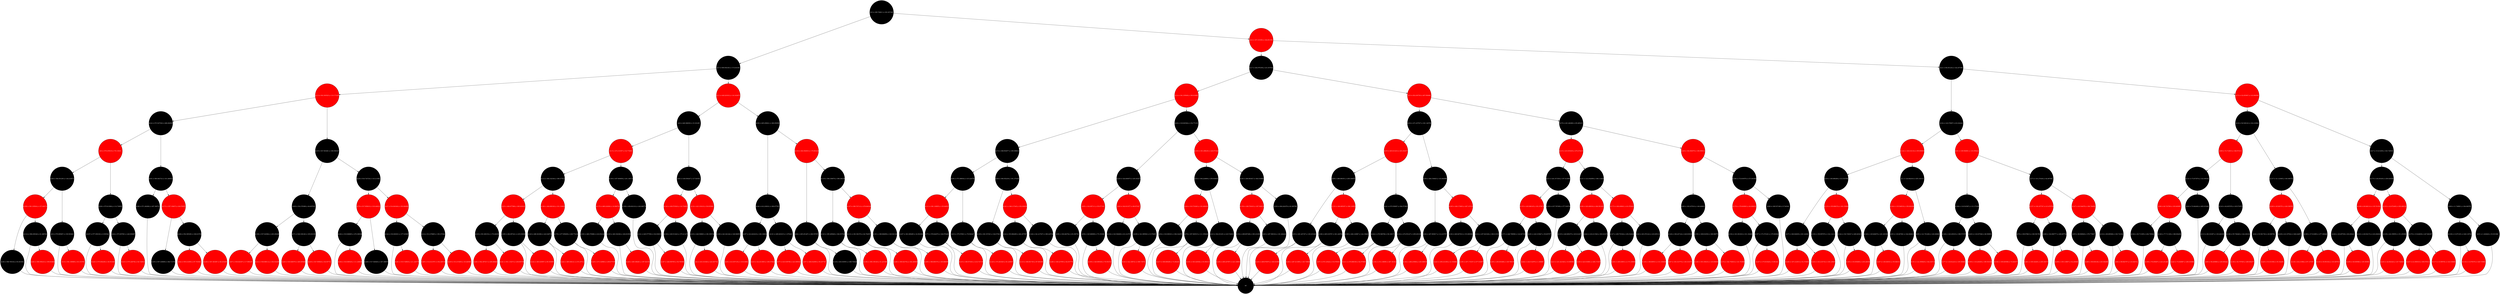 digraph G{
	node [margin=0 fontcolor=white fontsize=12 width=0.5 shape=circle style=filled]
	edge [fontcolor=grey fontsize=10]
	nil [fillcolor=black fixedsize=shape label="nil" width=2]
	38 [fillcolor=black fixedsize=shape label="id:38 x=598.765334 y=93.451933" width=3]
	258 -> 38
	38 -> nil
	263 [fillcolor=red fixedsize=shape label="id:263 x=590.590233 y=359.604892" width=3]
	114 -> 263
	263 -> nil
	114 [fillcolor=black fixedsize=shape label="id:114 x=588.259328 y=61.488743" width=3]
	258 -> 114
	114 -> nil
	258 [fillcolor=red fixedsize=shape label="id:258 x=591.335924 y=157.404712" width=3]
	66 -> 258
	10 [fillcolor=red fixedsize=shape label="id:10 x=581.369889 y=63.153795" width=3]
	9 -> 10
	10 -> nil
	9 [fillcolor=black fixedsize=shape label="id:9 x=579.995697 y=159.593845" width=3]
	66 -> 9
	9 -> nil
	66 [fillcolor=black fixedsize=shape label="id:66 x=584.501293 y=144.216573" width=3]
	6 -> 66
	220 [fillcolor=red fixedsize=shape label="id:220 x=575.804258 y=36.553368" width=3]
	167 -> 220
	220 -> nil
	167 [fillcolor=black fixedsize=shape label="id:167 x=577.050330 y=0.505542" width=3]
	48 -> 167
	167 -> nil
	233 [fillcolor=red fixedsize=shape label="id:233 x=575.246794 y=92.728916" width=3]
	44 -> 233
	233 -> nil
	44 [fillcolor=black fixedsize=shape label="id:44 x=573.907901 y=240.856997" width=3]
	48 -> 44
	44 -> nil
	48 [fillcolor=black fixedsize=shape label="id:48 x=575.613964 y=112.728052" width=3]
	6 -> 48
	6 [fillcolor=red fixedsize=shape label="id:6 x=579.255019 y=79.118431" width=3]
	22 -> 6
	86 [fillcolor=black fixedsize=shape label="id:86 x=571.282982 y=287.399721" width=3]
	91 -> 86
	86 -> nil
	105 [fillcolor=black fixedsize=shape label="id:105 x=557.436809 y=364.713751" width=3]
	172 -> 105
	105 -> nil
	42 [fillcolor=red fixedsize=shape label="id:42 x=555.414950 y=97.703936" width=3]
	206 -> 42
	42 -> nil
	238 [fillcolor=red fixedsize=shape label="id:238 x=547.381687 y=66.253459" width=3]
	206 -> 238
	238 -> nil
	206 [fillcolor=black fixedsize=shape label="id:206 x=552.585385 y=196.615783" width=3]
	172 -> 206
	172 [fillcolor=red fixedsize=shape label="id:172 x=557.338473 y=96.978055" width=3]
	91 -> 172
	91 [fillcolor=black fixedsize=shape label="id:91 x=560.462723 y=101.266553" width=3]
	22 -> 91
	22 [fillcolor=black fixedsize=shape label="id:22 x=573.527529 y=288.294504" width=3]
	13 -> 22
	87 [fillcolor=red fixedsize=shape label="id:87 x=538.644307 y=17.985239" width=3]
	196 -> 87
	87 -> nil
	212 [fillcolor=red fixedsize=shape label="id:212 x=536.968112 y=304.932465" width=3]
	196 -> 212
	212 -> nil
	196 [fillcolor=black fixedsize=shape label="id:196 x=537.043962 y=200.290288" width=3]
	89 -> 196
	228 [fillcolor=red fixedsize=shape label="id:228 x=530.646079 y=260.695688" width=3]
	71 -> 228
	228 -> nil
	230 [fillcolor=red fixedsize=shape label="id:230 x=527.958920 y=64.507721" width=3]
	71 -> 230
	230 -> nil
	71 [fillcolor=black fixedsize=shape label="id:71 x=528.338149 y=195.833158" width=3]
	89 -> 71
	89 [fillcolor=black fixedsize=shape label="id:89 x=532.376388 y=64.807918" width=3]
	39 -> 89
	254 [fillcolor=red fixedsize=shape label="id:254 x=518.086529 y=111.246946" width=3]
	202 -> 254
	254 -> nil
	202 [fillcolor=black fixedsize=shape label="id:202 x=519.068885 y=276.389386" width=3]
	79 -> 202
	202 -> nil
	249 [fillcolor=black fixedsize=shape label="id:249 x=517.929263 y=347.389073" width=3]
	79 -> 249
	249 -> nil
	79 [fillcolor=red fixedsize=shape label="id:79 x=517.959010 y=318.449214" width=3]
	29 -> 79
	201 [fillcolor=red fixedsize=shape label="id:201 x=515.729830 y=211.263779" width=3]
	122 -> 201
	201 -> nil
	122 [fillcolor=black fixedsize=shape label="id:122 x=516.063031 y=377.635067" width=3]
	47 -> 122
	122 -> nil
	265 [fillcolor=red fixedsize=shape label="id:265 x=514.612767 y=352.498729" width=3]
	14 -> 265
	265 -> nil
	235 [fillcolor=red fixedsize=shape label="id:235 x=513.272650 y=30.446580" width=3]
	14 -> 235
	235 -> nil
	14 [fillcolor=black fixedsize=shape label="id:14 x=513.279685 y=158.107462" width=3]
	47 -> 14
	47 [fillcolor=red fixedsize=shape label="id:47 x=514.843404 y=350.984988" width=3]
	29 -> 47
	29 [fillcolor=black fixedsize=shape label="id:29 x=516.743720 y=143.213661" width=3]
	39 -> 29
	39 [fillcolor=black fixedsize=shape label="id:39 x=527.063481 y=306.560327" width=3]
	13 -> 39
	13 [fillcolor=red fixedsize=shape label="id:13 x=543.383525 y=110.171229" width=3]
	7 -> 13
	246 [fillcolor=red fixedsize=shape label="id:246 x=502.397417 y=296.688483" width=3]
	219 -> 246
	246 -> nil
	241 [fillcolor=red fixedsize=shape label="id:241 x=501.116273 y=238.655798" width=3]
	219 -> 241
	241 -> nil
	219 [fillcolor=black fixedsize=shape label="id:219 x=501.683152 y=179.282500" width=3]
	25 -> 219
	232 [fillcolor=red fixedsize=shape label="id:232 x=493.025957 y=65.353905" width=3]
	185 -> 232
	232 -> nil
	185 [fillcolor=black fixedsize=shape label="id:185 x=492.857221 y=235.038308" width=3]
	25 -> 185
	185 -> nil
	25 [fillcolor=red fixedsize=shape label="id:25 x=496.677588 y=365.625418" width=3]
	112 -> 25
	224 [fillcolor=red fixedsize=shape label="id:224 x=485.046121 y=274.197111" width=3]
	120 -> 224
	224 -> nil
	120 [fillcolor=black fixedsize=shape label="id:120 x=488.361892 y=243.028730" width=3]
	184 -> 120
	120 -> nil
	229 [fillcolor=red fixedsize=shape label="id:229 x=473.329963 y=259.877878" width=3]
	178 -> 229
	229 -> nil
	178 [fillcolor=black fixedsize=shape label="id:178 x=477.859458 y=208.772104" width=3]
	184 -> 178
	178 -> nil
	184 [fillcolor=red fixedsize=shape label="id:184 x=484.800162 y=331.334941" width=3]
	112 -> 184
	112 [fillcolor=black fixedsize=shape label="id:112 x=492.322344 y=380.377811" width=3]
	15 -> 112
	183 [fillcolor=black fixedsize=shape label="id:183 x=469.370686 y=216.052146" width=3]
	175 -> 183
	183 -> nil
	226 [fillcolor=red fixedsize=shape label="id:226 x=465.366281 y=397.641551" width=3]
	193 -> 226
	226 -> nil
	193 [fillcolor=black fixedsize=shape label="id:193 x=463.302364 y=204.833596" width=3]
	175 -> 193
	193 -> nil
	175 [fillcolor=red fixedsize=shape label="id:175 x=469.222826 y=16.996704" width=3]
	100 -> 175
	106 [fillcolor=black fixedsize=shape label="id:106 x=454.821212 y=220.690774" width=3]
	100 -> 106
	106 -> nil
	100 [fillcolor=black fixedsize=shape label="id:100 x=457.800658 y=201.160710" width=3]
	15 -> 100
	15 [fillcolor=red fixedsize=shape label="id:15 x=472.310357 y=32.774660" width=3]
	8 -> 15
	187 [fillcolor=red fixedsize=shape label="id:187 x=448.959785 y=54.785098" width=3]
	141 -> 187
	187 -> nil
	141 [fillcolor=black fixedsize=shape label="id:141 x=445.577558 y=332.938319" width=3]
	142 -> 141
	141 -> nil
	136 [fillcolor=black fixedsize=shape label="id:136 x=436.513243 y=375.411275" width=3]
	142 -> 136
	136 -> nil
	142 [fillcolor=red fixedsize=shape label="id:142 x=438.574520 y=143.764081" width=3]
	61 -> 142
	2 [fillcolor=red fixedsize=shape label="id:2 x=433.331640 y=243.947716" width=3]
	218 -> 2
	2 -> nil
	218 [fillcolor=black fixedsize=shape label="id:218 x=426.569601 y=381.956748" width=3]
	16 -> 218
	218 -> nil
	169 [fillcolor=black fixedsize=shape label="id:169 x=421.621242 y=328.968553" width=3]
	16 -> 169
	169 -> nil
	16 [fillcolor=red fixedsize=shape label="id:16 x=423.103210 y=56.835980" width=3]
	61 -> 16
	61 [fillcolor=black fixedsize=shape label="id:61 x=436.500247 y=27.520391" width=3]
	8 -> 61
	8 [fillcolor=black fixedsize=shape label="id:8 x=449.366939 y=15.191295" width=3]
	11 -> 8
	45 [fillcolor=red fixedsize=shape label="id:45 x=413.937135 y=130.818652" width=3]
	257 -> 45
	45 -> nil
	210 [fillcolor=red fixedsize=shape label="id:210 x=412.613005 y=169.478044" width=3]
	257 -> 210
	210 -> nil
	257 [fillcolor=black fixedsize=shape label="id:257 x=412.623218 y=186.166832" width=3]
	46 -> 257
	77 [fillcolor=red fixedsize=shape label="id:77 x=410.539789 y=223.089548" width=3]
	101 -> 77
	77 -> nil
	57 [fillcolor=red fixedsize=shape label="id:57 x=408.032959 y=55.457747" width=3]
	101 -> 57
	57 -> nil
	101 [fillcolor=black fixedsize=shape label="id:101 x=409.281615 y=1.970223" width=3]
	46 -> 101
	46 [fillcolor=black fixedsize=shape label="id:46 x=412.238321 y=380.677833" width=3]
	58 -> 46
	118 [fillcolor=black fixedsize=shape label="id:118 x=403.030551 y=389.793620" width=3]
	82 -> 118
	118 -> nil
	82 [fillcolor=black fixedsize=shape label="id:82 x=405.251267 y=296.557876" width=3]
	134 -> 82
	82 -> nil
	194 [fillcolor=red fixedsize=shape label="id:194 x=399.159149 y=51.227298" width=3]
	123 -> 194
	194 -> nil
	123 [fillcolor=black fixedsize=shape label="id:123 x=395.265648 y=364.507548" width=3]
	119 -> 123
	123 -> nil
	248 [fillcolor=red fixedsize=shape label="id:248 x=390.923752 y=382.480505" width=3]
	131 -> 248
	248 -> nil
	131 [fillcolor=black fixedsize=shape label="id:131 x=391.561574 y=62.794597" width=3]
	107 -> 131
	131 -> nil
	209 [fillcolor=red fixedsize=shape label="id:209 x=386.865370 y=180.886055" width=3]
	191 -> 209
	209 -> nil
	191 [fillcolor=black fixedsize=shape label="id:191 x=389.884856 y=320.941328" width=3]
	107 -> 191
	191 -> nil
	107 [fillcolor=red fixedsize=shape label="id:107 x=390.747112 y=278.840340" width=3]
	119 -> 107
	119 [fillcolor=black fixedsize=shape label="id:119 x=394.336679 y=398.346199" width=3]
	134 -> 119
	134 [fillcolor=red fixedsize=shape label="id:134 x=402.564933 y=176.861434" width=3]
	58 -> 134
	58 [fillcolor=black fixedsize=shape label="id:58 x=405.259021 y=360.050508" width=3]
	11 -> 58
	11 [fillcolor=red fixedsize=shape label="id:11 x=420.201812 y=141.632675" width=3]
	7 -> 11
	7 [fillcolor=black fixedsize=shape label="id:7 x=509.504336 y=173.616185" width=3]
	3 -> 7
	207 [fillcolor=black fixedsize=shape label="id:207 x=381.809285 y=32.581606" width=3]
	111 -> 207
	207 -> nil
	215 [fillcolor=red fixedsize=shape label="id:215 x=380.972541 y=214.727153" width=3]
	75 -> 215
	215 -> nil
	75 [fillcolor=black fixedsize=shape label="id:75 x=378.624070 y=326.976286" width=3]
	111 -> 75
	75 -> nil
	111 [fillcolor=red fixedsize=shape label="id:111 x=381.129955 y=155.849527" width=3]
	90 -> 111
	129 [fillcolor=red fixedsize=shape label="id:129 x=374.461825 y=81.245937" width=3]
	33 -> 129
	129 -> nil
	33 [fillcolor=black fixedsize=shape label="id:33 x=375.076911 y=78.560447" width=3]
	90 -> 33
	33 -> nil
	90 [fillcolor=black fixedsize=shape label="id:90 x=375.388934 y=315.224756" width=3]
	74 -> 90
	110 [fillcolor=red fixedsize=shape label="id:110 x=368.801745 y=87.693305" width=3]
	109 -> 110
	110 -> nil
	109 [fillcolor=black fixedsize=shape label="id:109 x=361.537201 y=324.579411" width=3]
	94 -> 109
	109 -> nil
	266 [fillcolor=red fixedsize=shape label="id:266 x=349.227955 y=62.937776" width=3]
	24 -> 266
	266 -> nil
	24 [fillcolor=black fixedsize=shape label="id:24 x=353.884299 y=282.457597" width=3]
	221 -> 24
	24 -> nil
	146 [fillcolor=black fixedsize=shape label="id:146 x=341.417637 y=390.425729" width=3]
	221 -> 146
	146 -> nil
	221 [fillcolor=red fixedsize=shape label="id:221 x=346.117245 y=352.636250" width=3]
	94 -> 221
	94 [fillcolor=black fixedsize=shape label="id:94 x=360.052236 y=391.279185" width=3]
	74 -> 94
	74 [fillcolor=black fixedsize=shape label="id:74 x=368.952977 y=395.096813" width=3]
	12 -> 74
	99 [fillcolor=black fixedsize=shape label="id:99 x=336.262704 y=65.258754" width=3]
	95 -> 99
	99 -> nil
	190 [fillcolor=red fixedsize=shape label="id:190 x=326.985049 y=76.552720" width=3]
	59 -> 190
	190 -> nil
	59 [fillcolor=black fixedsize=shape label="id:59 x=325.869090 y=75.150386" width=3]
	95 -> 59
	59 -> nil
	95 [fillcolor=red fixedsize=shape label="id:95 x=332.097111 y=55.077193" width=3]
	225 -> 95
	182 [fillcolor=black fixedsize=shape label="id:182 x=323.564945 y=61.212797" width=3]
	83 -> 182
	182 -> nil
	26 [fillcolor=red fixedsize=shape label="id:26 x=322.168721 y=399.739781" width=3]
	250 -> 26
	26 -> nil
	250 [fillcolor=black fixedsize=shape label="id:250 x=321.995563 y=9.378455" width=3]
	83 -> 250
	250 -> nil
	83 [fillcolor=red fixedsize=shape label="id:83 x=322.913377 y=89.675327" width=3]
	225 -> 83
	225 [fillcolor=black fixedsize=shape label="id:225 x=324.600875 y=245.452477" width=3]
	20 -> 225
	54 [fillcolor=black fixedsize=shape label="id:54 x=316.009181 y=394.322476" width=3]
	64 -> 54
	54 -> nil
	217 [fillcolor=red fixedsize=shape label="id:217 x=308.669280 y=72.662261" width=3]
	78 -> 217
	217 -> nil
	78 [fillcolor=black fixedsize=shape label="id:78 x=307.083515 y=111.355438" width=3]
	64 -> 78
	78 -> nil
	64 [fillcolor=red fixedsize=shape label="id:64 x=310.733263 y=193.406250" width=3]
	52 -> 64
	181 [fillcolor=red fixedsize=shape label="id:181 x=303.429382 y=93.894315" width=3]
	23 -> 181
	181 -> nil
	23 [fillcolor=black fixedsize=shape label="id:23 x=302.031251 y=219.726003" width=3]
	52 -> 23
	23 -> nil
	52 [fillcolor=black fixedsize=shape label="id:52 x=304.224806 y=258.644635" width=3]
	103 -> 52
	236 [fillcolor=red fixedsize=shape label="id:236 x=299.247957 y=223.166651" width=3]
	152 -> 236
	236 -> nil
	152 [fillcolor=black fixedsize=shape label="id:152 x=299.807298 y=393.231891" width=3]
	156 -> 152
	152 -> nil
	63 [fillcolor=black fixedsize=shape label="id:63 x=297.580102 y=181.264224" width=3]
	156 -> 63
	63 -> nil
	156 [fillcolor=red fixedsize=shape label="id:156 x=298.793433 y=367.549218" width=3]
	49 -> 156
	30 [fillcolor=black fixedsize=shape label="id:30 x=294.222279 y=81.905768" width=3]
	49 -> 30
	30 -> nil
	49 [fillcolor=black fixedsize=shape label="id:49 x=296.963027 y=364.519690" width=3]
	103 -> 49
	103 [fillcolor=red fixedsize=shape label="id:103 x=301.498230 y=226.973320" width=3]
	20 -> 103
	20 [fillcolor=black fixedsize=shape label="id:20 x=318.925364 y=152.771151" width=3]
	12 -> 20
	12 [fillcolor=red fixedsize=shape label="id:12 x=341.335049 y=180.618063" width=3]
	17 -> 12
	216 [fillcolor=red fixedsize=shape label="id:216 x=289.870875 y=166.833906" width=3]
	53 -> 216
	216 -> nil
	53 [fillcolor=black fixedsize=shape label="id:53 x=291.447197 y=100.251646" width=3]
	69 -> 53
	53 -> nil
	264 [fillcolor=red fixedsize=shape label="id:264 x=287.411699 y=140.738664" width=3]
	188 -> 264
	264 -> nil
	188 [fillcolor=black fixedsize=shape label="id:188 x=285.018787 y=361.246764" width=3]
	133 -> 188
	188 -> nil
	199 [fillcolor=black fixedsize=shape label="id:199 x=284.120987 y=122.156401" width=3]
	133 -> 199
	199 -> nil
	133 [fillcolor=red fixedsize=shape label="id:133 x=284.685307 y=396.120832" width=3]
	69 -> 133
	69 [fillcolor=black fixedsize=shape label="id:69 x=288.080351 y=209.340879" width=3]
	35 -> 69
	97 [fillcolor=red fixedsize=shape label="id:97 x=279.125424 y=53.676636" width=3]
	242 -> 97
	97 -> nil
	211 [fillcolor=red fixedsize=shape label="id:211 x=276.668338 y=62.979896" width=3]
	242 -> 211
	211 -> nil
	242 [fillcolor=black fixedsize=shape label="id:242 x=278.586786 y=56.189173" width=3]
	41 -> 242
	192 [fillcolor=red fixedsize=shape label="id:192 x=272.138085 y=287.361912" width=3]
	102 -> 192
	192 -> nil
	102 [fillcolor=black fixedsize=shape label="id:102 x=274.551237 y=259.293189" width=3]
	41 -> 102
	102 -> nil
	41 [fillcolor=black fixedsize=shape label="id:41 x=275.539097 y=394.573925" width=3]
	35 -> 41
	35 [fillcolor=red fixedsize=shape label="id:35 x=283.613233 y=263.452077" width=3]
	32 -> 35
	162 [fillcolor=red fixedsize=shape label="id:162 x=268.235664 y=293.688516" width=3]
	84 -> 162
	162 -> nil
	84 [fillcolor=black fixedsize=shape label="id:84 x=267.093817 y=112.415757" width=3]
	56 -> 84
	84 -> nil
	36 [fillcolor=black fixedsize=shape label="id:36 x=260.847910 y=153.690386" width=3]
	205 -> 36
	36 -> nil
	223 [fillcolor=red fixedsize=shape label="id:223 x=259.214196 y=21.504864" width=3]
	214 -> 223
	223 -> nil
	195 [fillcolor=red fixedsize=shape label="id:195 x=257.174337 y=277.016977" width=3]
	214 -> 195
	195 -> nil
	214 [fillcolor=black fixedsize=shape label="id:214 x=257.623166 y=306.013533" width=3]
	205 -> 214
	205 [fillcolor=red fixedsize=shape label="id:205 x=260.172803 y=267.107410" width=3]
	56 -> 205
	56 [fillcolor=black fixedsize=shape label="id:56 x=264.154625 y=103.682996" width=3]
	32 -> 56
	32 [fillcolor=black fixedsize=shape label="id:32 x=271.437537 y=301.146756" width=3]
	5 -> 32
	255 [fillcolor=red fixedsize=shape label="id:255 x=250.603486 y=149.799155" width=3]
	171 -> 255
	255 -> nil
	171 [fillcolor=black fixedsize=shape label="id:171 x=246.798589 y=124.847339" width=3]
	155 -> 171
	171 -> nil
	262 [fillcolor=red fixedsize=shape label="id:262 x=244.512879 y=1.308667" width=3]
	251 -> 262
	262 -> nil
	251 [fillcolor=black fixedsize=shape label="id:251 x=243.315647 y=50.607077" width=3]
	155 -> 251
	251 -> nil
	155 [fillcolor=red fixedsize=shape label="id:155 x=245.066145 y=301.079674" width=3]
	31 -> 155
	163 [fillcolor=black fixedsize=shape label="id:163 x=237.767458 y=377.538702" width=3]
	31 -> 163
	163 -> nil
	31 [fillcolor=black fixedsize=shape label="id:31 x=241.471536 y=197.412888" width=3]
	19 -> 31
	213 [fillcolor=red fixedsize=shape label="id:213 x=231.421026 y=33.985993" width=3]
	135 -> 213
	213 -> nil
	145 [fillcolor=red fixedsize=shape label="id:145 x=223.016661 y=280.172357" width=3]
	135 -> 145
	145 -> nil
	135 [fillcolor=black fixedsize=shape label="id:135 x=226.965275 y=45.014187" width=3]
	88 -> 135
	222 [fillcolor=black fixedsize=shape label="id:222 x=216.211526 y=393.610178" width=3]
	88 -> 222
	222 -> nil
	88 [fillcolor=red fixedsize=shape label="id:88 x=220.490034 y=284.581400" width=3]
	231 -> 88
	252 [fillcolor=red fixedsize=shape label="id:252 x=209.436511 y=173.169956" width=3]
	147 -> 252
	252 -> nil
	147 [fillcolor=black fixedsize=shape label="id:147 x=209.753344 y=252.542646" width=3]
	173 -> 147
	147 -> nil
	40 [fillcolor=black fixedsize=shape label="id:40 x=201.672122 y=218.455114" width=3]
	173 -> 40
	40 -> nil
	173 [fillcolor=red fixedsize=shape label="id:173 x=206.409621 y=81.976426" width=3]
	231 -> 173
	231 [fillcolor=black fixedsize=shape label="id:231 x=212.042856 y=360.114403" width=3]
	19 -> 231
	19 [fillcolor=red fixedsize=shape label="id:19 x=233.935439 y=270.274215" width=3]
	70 -> 19
	149 [fillcolor=red fixedsize=shape label="id:149 x=198.685511 y=311.004046" width=3]
	128 -> 149
	149 -> nil
	67 [fillcolor=red fixedsize=shape label="id:67 x=193.314779 y=130.310370" width=3]
	128 -> 67
	67 -> nil
	128 [fillcolor=black fixedsize=shape label="id:128 x=196.247144 y=228.003819" width=3]
	60 -> 128
	126 [fillcolor=red fixedsize=shape label="id:126 x=193.100233 y=145.856930" width=3]
	150 -> 126
	126 -> nil
	174 [fillcolor=red fixedsize=shape label="id:174 x=182.754816 y=141.763990" width=3]
	150 -> 174
	174 -> nil
	150 [fillcolor=black fixedsize=shape label="id:150 x=189.814530 y=388.989772" width=3]
	60 -> 150
	60 [fillcolor=black fixedsize=shape label="id:60 x=193.237010 y=149.449631" width=3]
	28 -> 60
	154 [fillcolor=black fixedsize=shape label="id:154 x=181.001818 y=331.182480" width=3]
	176 -> 154
	154 -> nil
	237 [fillcolor=red fixedsize=shape label="id:237 x=175.810428 y=5.991441" width=3]
	197 -> 237
	237 -> nil
	197 [fillcolor=black fixedsize=shape label="id:197 x=173.372161 y=379.983940" width=3]
	176 -> 197
	197 -> nil
	176 [fillcolor=red fixedsize=shape label="id:176 x=178.620903 y=64.684018" width=3]
	166 -> 176
	80 [fillcolor=black fixedsize=shape label="id:80 x=169.537168 y=5.742549" width=3]
	166 -> 80
	80 -> nil
	166 [fillcolor=black fixedsize=shape label="id:166 x=172.819570 y=273.843692" width=3]
	28 -> 166
	28 [fillcolor=red fixedsize=shape label="id:28 x=182.064079 y=180.096012" width=3]
	70 -> 28
	70 [fillcolor=black fixedsize=shape label="id:70 x=201.462960 y=95.485215" width=3]
	5 -> 70
	5 [fillcolor=red fixedsize=shape label="id:5 x=252.430739 y=287.956080" width=3]
	17 -> 5
	17 [fillcolor=black fixedsize=shape label="id:17 x=292.976198 y=231.937033" width=3]
	4 -> 17
	240 [fillcolor=red fixedsize=shape label="id:240 x=167.212915 y=53.374064" width=3]
	37 -> 240
	240 -> nil
	234 [fillcolor=red fixedsize=shape label="id:234 x=163.214716 y=138.129847" width=3]
	37 -> 234
	234 -> nil
	37 [fillcolor=black fixedsize=shape label="id:37 x=166.028250 y=69.124084" width=3]
	50 -> 37
	130 [fillcolor=black fixedsize=shape label="id:130 x=159.997670 y=134.112111" width=3]
	115 -> 130
	130 -> nil
	165 [fillcolor=red fixedsize=shape label="id:165 x=153.854660 y=239.248392" width=3]
	144 -> 165
	165 -> nil
	144 [fillcolor=black fixedsize=shape label="id:144 x=152.729327 y=269.403210" width=3]
	115 -> 144
	144 -> nil
	115 [fillcolor=red fixedsize=shape label="id:115 x=155.898374 y=160.150994" width=3]
	50 -> 115
	50 [fillcolor=black fixedsize=shape label="id:50 x=160.686286 y=313.533796" width=3]
	124 -> 50
	247 [fillcolor=red fixedsize=shape label="id:247 x=136.029331 y=55.948151" width=3]
	140 -> 247
	247 -> nil
	140 [fillcolor=black fixedsize=shape label="id:140 x=145.628479 y=201.491583" width=3]
	244 -> 140
	140 -> nil
	93 [fillcolor=black fixedsize=shape label="id:93 x=130.607661 y=342.684810" width=3]
	244 -> 93
	93 -> nil
	244 [fillcolor=red fixedsize=shape label="id:244 x=135.548518 y=350.804386" width=3]
	1 -> 244
	151 [fillcolor=red fixedsize=shape label="id:151 x=121.856629 y=342.303714" width=3]
	85 -> 151
	151 -> nil
	85 [fillcolor=black fixedsize=shape label="id:85 x=121.701208 y=128.208666" width=3]
	1 -> 85
	85 -> nil
	1 [fillcolor=black fixedsize=shape label="id:1 x=124.842416 y=255.143113" width=3]
	124 -> 1
	124 [fillcolor=red fixedsize=shape label="id:124 x=146.414116 y=355.908653" width=3]
	34 -> 124
	177 [fillcolor=red fixedsize=shape label="id:177 x=118.812210 y=105.566881" width=3]
	148 -> 177
	177 -> nil
	148 [fillcolor=black fixedsize=shape label="id:148 x=120.239103 y=398.572787" width=3]
	168 -> 148
	148 -> nil
	159 [fillcolor=red fixedsize=shape label="id:159 x=118.229206 y=385.561942" width=3]
	203 -> 159
	159 -> nil
	104 [fillcolor=red fixedsize=shape label="id:104 x=109.645588 y=74.640377" width=3]
	203 -> 104
	104 -> nil
	203 [fillcolor=black fixedsize=shape label="id:203 x=118.037948 y=66.599951" width=3]
	168 -> 203
	168 [fillcolor=black fixedsize=shape label="id:168 x=118.523587 y=131.373268" width=3]
	81 -> 168
	261 [fillcolor=red fixedsize=shape label="id:261 x=109.324291 y=259.304717" width=3]
	76 -> 261
	261 -> nil
	76 [fillcolor=black fixedsize=shape label="id:76 x=109.078613 y=363.591780" width=3]
	157 -> 76
	76 -> nil
	256 [fillcolor=red fixedsize=shape label="id:256 x=105.118657 y=52.209380" width=3]
	208 -> 256
	256 -> nil
	208 [fillcolor=black fixedsize=shape label="id:208 x=102.906777 y=298.697722" width=3]
	157 -> 208
	208 -> nil
	157 [fillcolor=red fixedsize=shape label="id:157 x=106.167747 y=213.879746" width=3]
	73 -> 157
	260 [fillcolor=red fixedsize=shape label="id:260 x=98.838148 y=203.982096" width=3]
	55 -> 260
	260 -> nil
	55 [fillcolor=black fixedsize=shape label="id:55 x=98.906928 y=378.779837" width=3]
	127 -> 55
	55 -> nil
	92 [fillcolor=red fixedsize=shape label="id:92 x=89.662757 y=116.492712" width=3]
	132 -> 92
	92 -> nil
	132 [fillcolor=black fixedsize=shape label="id:132 x=89.695066 y=303.741032" width=3]
	127 -> 132
	132 -> nil
	127 [fillcolor=red fixedsize=shape label="id:127 x=93.544078 y=396.764094" width=3]
	73 -> 127
	73 [fillcolor=black fixedsize=shape label="id:73 x=101.274202 y=62.807007" width=3]
	81 -> 73
	81 [fillcolor=red fixedsize=shape label="id:81 x=109.584901 y=103.959222" width=3]
	34 -> 81
	34 [fillcolor=black fixedsize=shape label="id:34 x=120.378657 y=63.434224" width=3]
	21 -> 34
	164 [fillcolor=black fixedsize=shape label="id:164 x=83.711005 y=202.785824" width=3]
	98 -> 164
	164 -> nil
	198 [fillcolor=red fixedsize=shape label="id:198 x=78.459297 y=243.251280" width=3]
	160 -> 198
	198 -> nil
	243 [fillcolor=red fixedsize=shape label="id:243 x=74.926867 y=206.303866" width=3]
	160 -> 243
	243 -> nil
	160 [fillcolor=black fixedsize=shape label="id:160 x=77.711180 y=366.904254" width=3]
	98 -> 160
	98 [fillcolor=red fixedsize=shape label="id:98 x=82.723768 y=193.645093" width=3]
	121 -> 98
	43 [fillcolor=black fixedsize=shape label="id:43 x=72.842402 y=285.015248" width=3]
	121 -> 43
	43 -> nil
	121 [fillcolor=black fixedsize=shape label="id:121 x=73.673574 y=323.065341" width=3]
	68 -> 121
	113 [fillcolor=black fixedsize=shape label="id:113 x=69.101007 y=130.448199" width=3]
	143 -> 113
	113 -> nil
	65 [fillcolor=red fixedsize=shape label="id:65 x=58.200860 y=236.065224" width=3]
	186 -> 65
	65 -> nil
	158 [fillcolor=red fixedsize=shape label="id:158 x=54.707045 y=269.083277" width=3]
	186 -> 158
	158 -> nil
	186 [fillcolor=black fixedsize=shape label="id:186 x=55.736448 y=144.236104" width=3]
	143 -> 186
	143 [fillcolor=black fixedsize=shape label="id:143 x=62.807678 y=105.573874" width=3]
	68 -> 143
	68 [fillcolor=red fixedsize=shape label="id:68 x=72.714833 y=346.972313" width=3]
	18 -> 68
	245 [fillcolor=red fixedsize=shape label="id:245 x=53.031506 y=35.102293" width=3]
	62 -> 245
	245 -> nil
	62 [fillcolor=black fixedsize=shape label="id:62 x=53.581736 y=29.089784" width=3]
	200 -> 62
	62 -> nil
	239 [fillcolor=black fixedsize=shape label="id:239 x=43.107522 y=348.224671" width=3]
	200 -> 239
	239 -> nil
	200 [fillcolor=red fixedsize=shape label="id:200 x=45.063751 y=263.599765" width=3]
	137 -> 200
	138 [fillcolor=red fixedsize=shape label="id:138 x=40.213982 y=87.137307" width=3]
	180 -> 138
	138 -> nil
	125 [fillcolor=red fixedsize=shape label="id:125 x=35.951032 y=333.687910" width=3]
	180 -> 125
	125 -> nil
	180 [fillcolor=black fixedsize=shape label="id:180 x=37.012993 y=277.369240" width=3]
	137 -> 180
	137 [fillcolor=black fixedsize=shape label="id:137 x=41.123065 y=363.965753" width=3]
	18 -> 137
	18 [fillcolor=black fixedsize=shape label="id:18 x=54.529143 y=102.218962" width=3]
	72 -> 18
	259 [fillcolor=red fixedsize=shape label="id:259 x=30.839586 y=165.565861" width=3]
	204 -> 259
	259 -> nil
	204 [fillcolor=black fixedsize=shape label="id:204 x=29.287538 y=60.206423" width=3]
	189 -> 204
	204 -> nil
	161 [fillcolor=black fixedsize=shape label="id:161 x=29.032172 y=216.294028" width=3]
	189 -> 161
	161 -> nil
	189 [fillcolor=red fixedsize=shape label="id:189 x=29.046114 y=135.701502" width=3]
	170 -> 189
	253 [fillcolor=red fixedsize=shape label="id:253 x=24.602324 y=147.744825" width=3]
	139 -> 253
	253 -> nil
	139 [fillcolor=black fixedsize=shape label="id:139 x=26.159555 y=151.453006" width=3]
	153 -> 139
	139 -> nil
	227 [fillcolor=red fixedsize=shape label="id:227 x=21.656519 y=309.978314" width=3]
	179 -> 227
	227 -> nil
	117 [fillcolor=red fixedsize=shape label="id:117 x=15.595781 y=143.536666" width=3]
	179 -> 117
	117 -> nil
	179 [fillcolor=black fixedsize=shape label="id:179 x=15.624838 y=247.662307" width=3]
	153 -> 179
	153 [fillcolor=red fixedsize=shape label="id:153 x=22.972265 y=359.488128" width=3]
	170 -> 153
	170 [fillcolor=black fixedsize=shape label="id:170 x=28.203430 y=259.029399" width=3]
	27 -> 170
	116 [fillcolor=red fixedsize=shape label="id:116 x=13.076370 y=329.735983" width=3]
	108 -> 116
	116 -> nil
	108 [fillcolor=black fixedsize=shape label="id:108 x=13.971251 y=328.118720" width=3]
	96 -> 108
	108 -> nil
	51 [fillcolor=black fixedsize=shape label="id:51 x=1.402626 y=53.931986" width=3]
	96 -> 51
	51 -> nil
	96 [fillcolor=black fixedsize=shape label="id:96 x=11.749901 y=194.006793" width=3]
	27 -> 96
	27 [fillcolor=black fixedsize=shape label="id:27 x=15.413258 y=343.726539" width=3]
	72 -> 27
	72 [fillcolor=red fixedsize=shape label="id:72 x=32.453947 y=143.694506" width=3]
	21 -> 72
	21 [fillcolor=black fixedsize=shape label="id:21 x=88.251234 y=142.257395" width=3]
	4 -> 21
	4 [fillcolor=red fixedsize=shape label="id:4 x=167.315359 y=184.651354" width=3]
	3 -> 4
	3 [fillcolor=black fixedsize=shape label="id:3 x=385.706611 y=301.837166" width=3]
}